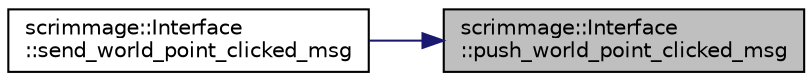 digraph "scrimmage::Interface::push_world_point_clicked_msg"
{
 // LATEX_PDF_SIZE
  edge [fontname="Helvetica",fontsize="10",labelfontname="Helvetica",labelfontsize="10"];
  node [fontname="Helvetica",fontsize="10",shape=record];
  rankdir="RL";
  Node1 [label="scrimmage::Interface\l::push_world_point_clicked_msg",height=0.2,width=0.4,color="black", fillcolor="grey75", style="filled", fontcolor="black",tooltip=" "];
  Node1 -> Node2 [dir="back",color="midnightblue",fontsize="10",style="solid",fontname="Helvetica"];
  Node2 [label="scrimmage::Interface\l::send_world_point_clicked_msg",height=0.2,width=0.4,color="black", fillcolor="white", style="filled",URL="$classscrimmage_1_1Interface.html#ab5b6df724eb14f0268b228147bdb1941",tooltip=" "];
}
